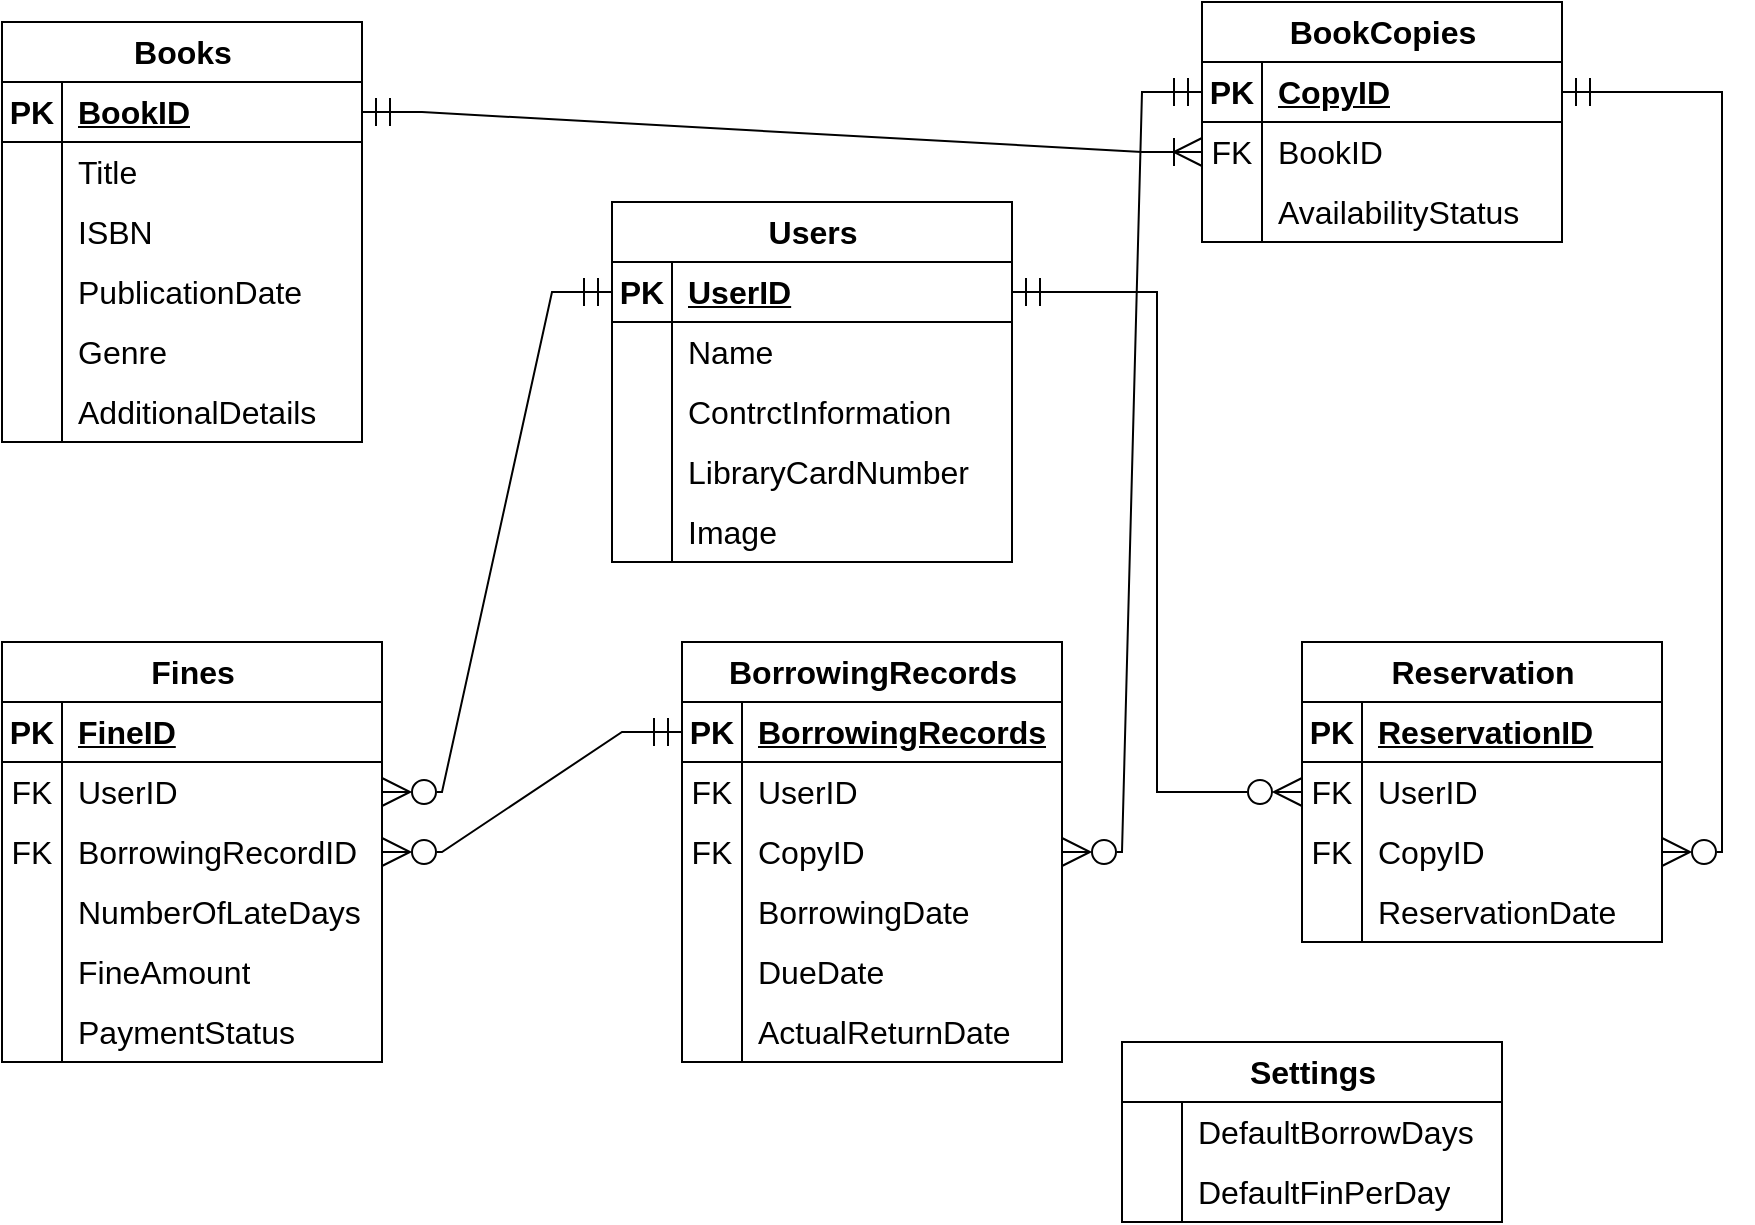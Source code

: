 <mxfile version="23.1.2" type="github" pages="2">
  <diagram id="R2lEEEUBdFMjLlhIrx00" name="Page-1">
    <mxGraphModel dx="736" dy="797" grid="1" gridSize="10" guides="1" tooltips="1" connect="1" arrows="1" fold="1" page="1" pageScale="1" pageWidth="1100" pageHeight="850" math="0" shadow="0" extFonts="Permanent Marker^https://fonts.googleapis.com/css?family=Permanent+Marker">
      <root>
        <mxCell id="0" />
        <mxCell id="1" parent="0" />
        <mxCell id="fPtADM1JPEafNP6GUWiq-1" value="Books" style="shape=table;startSize=30;container=1;collapsible=1;childLayout=tableLayout;fixedRows=1;rowLines=0;fontStyle=1;align=center;resizeLast=1;html=1;fontSize=16;swimlaneLine=1;rounded=0;shadow=0;" parent="1" vertex="1">
          <mxGeometry x="160" y="130" width="180" height="210" as="geometry" />
        </mxCell>
        <mxCell id="fPtADM1JPEafNP6GUWiq-2" value="" style="shape=tableRow;horizontal=0;startSize=0;swimlaneHead=0;swimlaneBody=0;fillColor=none;collapsible=0;dropTarget=0;points=[[0,0.5],[1,0.5]];portConstraint=eastwest;top=0;left=0;right=0;bottom=1;fontSize=16;" parent="fPtADM1JPEafNP6GUWiq-1" vertex="1">
          <mxGeometry y="30" width="180" height="30" as="geometry" />
        </mxCell>
        <mxCell id="fPtADM1JPEafNP6GUWiq-3" value="PK" style="shape=partialRectangle;connectable=0;fillColor=none;top=0;left=0;bottom=0;right=0;fontStyle=1;overflow=hidden;whiteSpace=wrap;html=1;fontSize=16;" parent="fPtADM1JPEafNP6GUWiq-2" vertex="1">
          <mxGeometry width="30" height="30" as="geometry">
            <mxRectangle width="30" height="30" as="alternateBounds" />
          </mxGeometry>
        </mxCell>
        <mxCell id="fPtADM1JPEafNP6GUWiq-4" value="BookID" style="shape=partialRectangle;connectable=0;fillColor=none;top=0;left=0;bottom=0;right=0;align=left;spacingLeft=6;fontStyle=5;overflow=hidden;whiteSpace=wrap;html=1;fontSize=16;" parent="fPtADM1JPEafNP6GUWiq-2" vertex="1">
          <mxGeometry x="30" width="150" height="30" as="geometry">
            <mxRectangle width="150" height="30" as="alternateBounds" />
          </mxGeometry>
        </mxCell>
        <mxCell id="fPtADM1JPEafNP6GUWiq-5" value="" style="shape=tableRow;horizontal=0;startSize=0;swimlaneHead=0;swimlaneBody=0;fillColor=none;collapsible=0;dropTarget=0;points=[[0,0.5],[1,0.5]];portConstraint=eastwest;top=0;left=0;right=0;bottom=0;fontSize=16;" parent="fPtADM1JPEafNP6GUWiq-1" vertex="1">
          <mxGeometry y="60" width="180" height="30" as="geometry" />
        </mxCell>
        <mxCell id="fPtADM1JPEafNP6GUWiq-6" value="" style="shape=partialRectangle;connectable=0;fillColor=none;top=0;left=0;bottom=0;right=0;editable=1;overflow=hidden;whiteSpace=wrap;html=1;fontSize=16;" parent="fPtADM1JPEafNP6GUWiq-5" vertex="1">
          <mxGeometry width="30" height="30" as="geometry">
            <mxRectangle width="30" height="30" as="alternateBounds" />
          </mxGeometry>
        </mxCell>
        <mxCell id="fPtADM1JPEafNP6GUWiq-7" value="Title&lt;br&gt;" style="shape=partialRectangle;connectable=0;fillColor=none;top=0;left=0;bottom=0;right=0;align=left;spacingLeft=6;overflow=hidden;whiteSpace=wrap;html=1;fontSize=16;" parent="fPtADM1JPEafNP6GUWiq-5" vertex="1">
          <mxGeometry x="30" width="150" height="30" as="geometry">
            <mxRectangle width="150" height="30" as="alternateBounds" />
          </mxGeometry>
        </mxCell>
        <mxCell id="fPtADM1JPEafNP6GUWiq-8" value="" style="shape=tableRow;horizontal=0;startSize=0;swimlaneHead=0;swimlaneBody=0;fillColor=none;collapsible=0;dropTarget=0;points=[[0,0.5],[1,0.5]];portConstraint=eastwest;top=0;left=0;right=0;bottom=0;fontSize=16;" parent="fPtADM1JPEafNP6GUWiq-1" vertex="1">
          <mxGeometry y="90" width="180" height="30" as="geometry" />
        </mxCell>
        <mxCell id="fPtADM1JPEafNP6GUWiq-9" value="" style="shape=partialRectangle;connectable=0;fillColor=none;top=0;left=0;bottom=0;right=0;editable=1;overflow=hidden;whiteSpace=wrap;html=1;fontSize=16;" parent="fPtADM1JPEafNP6GUWiq-8" vertex="1">
          <mxGeometry width="30" height="30" as="geometry">
            <mxRectangle width="30" height="30" as="alternateBounds" />
          </mxGeometry>
        </mxCell>
        <mxCell id="fPtADM1JPEafNP6GUWiq-10" value="ISBN" style="shape=partialRectangle;connectable=0;fillColor=none;top=0;left=0;bottom=0;right=0;align=left;spacingLeft=6;overflow=hidden;whiteSpace=wrap;html=1;fontSize=16;" parent="fPtADM1JPEafNP6GUWiq-8" vertex="1">
          <mxGeometry x="30" width="150" height="30" as="geometry">
            <mxRectangle width="150" height="30" as="alternateBounds" />
          </mxGeometry>
        </mxCell>
        <mxCell id="fPtADM1JPEafNP6GUWiq-11" value="" style="shape=tableRow;horizontal=0;startSize=0;swimlaneHead=0;swimlaneBody=0;fillColor=none;collapsible=0;dropTarget=0;points=[[0,0.5],[1,0.5]];portConstraint=eastwest;top=0;left=0;right=0;bottom=0;fontSize=16;" parent="fPtADM1JPEafNP6GUWiq-1" vertex="1">
          <mxGeometry y="120" width="180" height="30" as="geometry" />
        </mxCell>
        <mxCell id="fPtADM1JPEafNP6GUWiq-12" value="" style="shape=partialRectangle;connectable=0;fillColor=none;top=0;left=0;bottom=0;right=0;editable=1;overflow=hidden;whiteSpace=wrap;html=1;fontSize=16;" parent="fPtADM1JPEafNP6GUWiq-11" vertex="1">
          <mxGeometry width="30" height="30" as="geometry">
            <mxRectangle width="30" height="30" as="alternateBounds" />
          </mxGeometry>
        </mxCell>
        <mxCell id="fPtADM1JPEafNP6GUWiq-13" value="PublicationDate" style="shape=partialRectangle;connectable=0;fillColor=none;top=0;left=0;bottom=0;right=0;align=left;spacingLeft=6;overflow=hidden;whiteSpace=wrap;html=1;fontSize=16;" parent="fPtADM1JPEafNP6GUWiq-11" vertex="1">
          <mxGeometry x="30" width="150" height="30" as="geometry">
            <mxRectangle width="150" height="30" as="alternateBounds" />
          </mxGeometry>
        </mxCell>
        <mxCell id="QH29z9JHcLL4yERQnM18-1" value="" style="shape=tableRow;horizontal=0;startSize=0;swimlaneHead=0;swimlaneBody=0;fillColor=none;collapsible=0;dropTarget=0;points=[[0,0.5],[1,0.5]];portConstraint=eastwest;top=0;left=0;right=0;bottom=0;fontSize=16;" parent="fPtADM1JPEafNP6GUWiq-1" vertex="1">
          <mxGeometry y="150" width="180" height="30" as="geometry" />
        </mxCell>
        <mxCell id="QH29z9JHcLL4yERQnM18-2" value="" style="shape=partialRectangle;connectable=0;fillColor=none;top=0;left=0;bottom=0;right=0;editable=1;overflow=hidden;whiteSpace=wrap;html=1;fontSize=16;" parent="QH29z9JHcLL4yERQnM18-1" vertex="1">
          <mxGeometry width="30" height="30" as="geometry">
            <mxRectangle width="30" height="30" as="alternateBounds" />
          </mxGeometry>
        </mxCell>
        <mxCell id="QH29z9JHcLL4yERQnM18-3" value="Genre" style="shape=partialRectangle;connectable=0;fillColor=none;top=0;left=0;bottom=0;right=0;align=left;spacingLeft=6;overflow=hidden;whiteSpace=wrap;html=1;fontSize=16;" parent="QH29z9JHcLL4yERQnM18-1" vertex="1">
          <mxGeometry x="30" width="150" height="30" as="geometry">
            <mxRectangle width="150" height="30" as="alternateBounds" />
          </mxGeometry>
        </mxCell>
        <mxCell id="QH29z9JHcLL4yERQnM18-4" value="" style="shape=tableRow;horizontal=0;startSize=0;swimlaneHead=0;swimlaneBody=0;fillColor=none;collapsible=0;dropTarget=0;points=[[0,0.5],[1,0.5]];portConstraint=eastwest;top=0;left=0;right=0;bottom=0;fontSize=16;" parent="fPtADM1JPEafNP6GUWiq-1" vertex="1">
          <mxGeometry y="180" width="180" height="30" as="geometry" />
        </mxCell>
        <mxCell id="QH29z9JHcLL4yERQnM18-5" value="" style="shape=partialRectangle;connectable=0;fillColor=none;top=0;left=0;bottom=0;right=0;editable=1;overflow=hidden;whiteSpace=wrap;html=1;fontSize=16;" parent="QH29z9JHcLL4yERQnM18-4" vertex="1">
          <mxGeometry width="30" height="30" as="geometry">
            <mxRectangle width="30" height="30" as="alternateBounds" />
          </mxGeometry>
        </mxCell>
        <mxCell id="QH29z9JHcLL4yERQnM18-6" value="AdditionalDetails" style="shape=partialRectangle;connectable=0;fillColor=none;top=0;left=0;bottom=0;right=0;align=left;spacingLeft=6;overflow=hidden;whiteSpace=wrap;html=1;fontSize=16;" parent="QH29z9JHcLL4yERQnM18-4" vertex="1">
          <mxGeometry x="30" width="150" height="30" as="geometry">
            <mxRectangle width="150" height="30" as="alternateBounds" />
          </mxGeometry>
        </mxCell>
        <mxCell id="fPtADM1JPEafNP6GUWiq-14" value="BookCopies" style="shape=table;startSize=30;container=1;collapsible=1;childLayout=tableLayout;fixedRows=1;rowLines=0;fontStyle=1;align=center;resizeLast=1;html=1;fontSize=16;" parent="1" vertex="1">
          <mxGeometry x="760" y="120" width="180" height="120" as="geometry" />
        </mxCell>
        <mxCell id="fPtADM1JPEafNP6GUWiq-15" value="" style="shape=tableRow;horizontal=0;startSize=0;swimlaneHead=0;swimlaneBody=0;fillColor=none;collapsible=0;dropTarget=0;points=[[0,0.5],[1,0.5]];portConstraint=eastwest;top=0;left=0;right=0;bottom=1;fontSize=16;" parent="fPtADM1JPEafNP6GUWiq-14" vertex="1">
          <mxGeometry y="30" width="180" height="30" as="geometry" />
        </mxCell>
        <mxCell id="fPtADM1JPEafNP6GUWiq-16" value="PK" style="shape=partialRectangle;connectable=0;fillColor=none;top=0;left=0;bottom=0;right=0;fontStyle=1;overflow=hidden;whiteSpace=wrap;html=1;fontSize=16;" parent="fPtADM1JPEafNP6GUWiq-15" vertex="1">
          <mxGeometry width="30" height="30" as="geometry">
            <mxRectangle width="30" height="30" as="alternateBounds" />
          </mxGeometry>
        </mxCell>
        <mxCell id="fPtADM1JPEafNP6GUWiq-17" value="CopyID" style="shape=partialRectangle;connectable=0;fillColor=none;top=0;left=0;bottom=0;right=0;align=left;spacingLeft=6;fontStyle=5;overflow=hidden;whiteSpace=wrap;html=1;fontSize=16;" parent="fPtADM1JPEafNP6GUWiq-15" vertex="1">
          <mxGeometry x="30" width="150" height="30" as="geometry">
            <mxRectangle width="150" height="30" as="alternateBounds" />
          </mxGeometry>
        </mxCell>
        <mxCell id="fPtADM1JPEafNP6GUWiq-18" value="" style="shape=tableRow;horizontal=0;startSize=0;swimlaneHead=0;swimlaneBody=0;fillColor=none;collapsible=0;dropTarget=0;points=[[0,0.5],[1,0.5]];portConstraint=eastwest;top=0;left=0;right=0;bottom=0;fontSize=16;" parent="fPtADM1JPEafNP6GUWiq-14" vertex="1">
          <mxGeometry y="60" width="180" height="30" as="geometry" />
        </mxCell>
        <mxCell id="fPtADM1JPEafNP6GUWiq-19" value="FK" style="shape=partialRectangle;connectable=0;fillColor=none;top=0;left=0;bottom=0;right=0;editable=1;overflow=hidden;whiteSpace=wrap;html=1;fontSize=16;" parent="fPtADM1JPEafNP6GUWiq-18" vertex="1">
          <mxGeometry width="30" height="30" as="geometry">
            <mxRectangle width="30" height="30" as="alternateBounds" />
          </mxGeometry>
        </mxCell>
        <mxCell id="fPtADM1JPEafNP6GUWiq-20" value="BookID" style="shape=partialRectangle;connectable=0;fillColor=none;top=0;left=0;bottom=0;right=0;align=left;spacingLeft=6;overflow=hidden;whiteSpace=wrap;html=1;fontSize=16;" parent="fPtADM1JPEafNP6GUWiq-18" vertex="1">
          <mxGeometry x="30" width="150" height="30" as="geometry">
            <mxRectangle width="150" height="30" as="alternateBounds" />
          </mxGeometry>
        </mxCell>
        <mxCell id="fPtADM1JPEafNP6GUWiq-21" value="" style="shape=tableRow;horizontal=0;startSize=0;swimlaneHead=0;swimlaneBody=0;fillColor=none;collapsible=0;dropTarget=0;points=[[0,0.5],[1,0.5]];portConstraint=eastwest;top=0;left=0;right=0;bottom=0;fontSize=16;" parent="fPtADM1JPEafNP6GUWiq-14" vertex="1">
          <mxGeometry y="90" width="180" height="30" as="geometry" />
        </mxCell>
        <mxCell id="fPtADM1JPEafNP6GUWiq-22" value="" style="shape=partialRectangle;connectable=0;fillColor=none;top=0;left=0;bottom=0;right=0;editable=1;overflow=hidden;whiteSpace=wrap;html=1;fontSize=16;" parent="fPtADM1JPEafNP6GUWiq-21" vertex="1">
          <mxGeometry width="30" height="30" as="geometry">
            <mxRectangle width="30" height="30" as="alternateBounds" />
          </mxGeometry>
        </mxCell>
        <mxCell id="fPtADM1JPEafNP6GUWiq-23" value="AvailabilityStatus" style="shape=partialRectangle;connectable=0;fillColor=none;top=0;left=0;bottom=0;right=0;align=left;spacingLeft=6;overflow=hidden;whiteSpace=wrap;html=1;fontSize=16;" parent="fPtADM1JPEafNP6GUWiq-21" vertex="1">
          <mxGeometry x="30" width="150" height="30" as="geometry">
            <mxRectangle width="150" height="30" as="alternateBounds" />
          </mxGeometry>
        </mxCell>
        <mxCell id="QH29z9JHcLL4yERQnM18-7" value="Users" style="shape=table;startSize=30;container=1;collapsible=1;childLayout=tableLayout;fixedRows=1;rowLines=0;fontStyle=1;align=center;resizeLast=1;html=1;fontSize=16;swimlaneLine=1;rounded=0;shadow=0;" parent="1" vertex="1">
          <mxGeometry x="465" y="220" width="200" height="180" as="geometry" />
        </mxCell>
        <mxCell id="QH29z9JHcLL4yERQnM18-8" value="" style="shape=tableRow;horizontal=0;startSize=0;swimlaneHead=0;swimlaneBody=0;fillColor=none;collapsible=0;dropTarget=0;points=[[0,0.5],[1,0.5]];portConstraint=eastwest;top=0;left=0;right=0;bottom=1;fontSize=16;" parent="QH29z9JHcLL4yERQnM18-7" vertex="1">
          <mxGeometry y="30" width="200" height="30" as="geometry" />
        </mxCell>
        <mxCell id="QH29z9JHcLL4yERQnM18-9" value="PK" style="shape=partialRectangle;connectable=0;fillColor=none;top=0;left=0;bottom=0;right=0;fontStyle=1;overflow=hidden;whiteSpace=wrap;html=1;fontSize=16;" parent="QH29z9JHcLL4yERQnM18-8" vertex="1">
          <mxGeometry width="30" height="30" as="geometry">
            <mxRectangle width="30" height="30" as="alternateBounds" />
          </mxGeometry>
        </mxCell>
        <mxCell id="QH29z9JHcLL4yERQnM18-10" value="UserID" style="shape=partialRectangle;connectable=0;fillColor=none;top=0;left=0;bottom=0;right=0;align=left;spacingLeft=6;fontStyle=5;overflow=hidden;whiteSpace=wrap;html=1;fontSize=16;" parent="QH29z9JHcLL4yERQnM18-8" vertex="1">
          <mxGeometry x="30" width="170" height="30" as="geometry">
            <mxRectangle width="170" height="30" as="alternateBounds" />
          </mxGeometry>
        </mxCell>
        <mxCell id="QH29z9JHcLL4yERQnM18-17" value="" style="shape=tableRow;horizontal=0;startSize=0;swimlaneHead=0;swimlaneBody=0;fillColor=none;collapsible=0;dropTarget=0;points=[[0,0.5],[1,0.5]];portConstraint=eastwest;top=0;left=0;right=0;bottom=0;fontSize=16;" parent="QH29z9JHcLL4yERQnM18-7" vertex="1">
          <mxGeometry y="60" width="200" height="30" as="geometry" />
        </mxCell>
        <mxCell id="QH29z9JHcLL4yERQnM18-18" value="" style="shape=partialRectangle;connectable=0;fillColor=none;top=0;left=0;bottom=0;right=0;editable=1;overflow=hidden;whiteSpace=wrap;html=1;fontSize=16;" parent="QH29z9JHcLL4yERQnM18-17" vertex="1">
          <mxGeometry width="30" height="30" as="geometry">
            <mxRectangle width="30" height="30" as="alternateBounds" />
          </mxGeometry>
        </mxCell>
        <mxCell id="QH29z9JHcLL4yERQnM18-19" value="Name" style="shape=partialRectangle;connectable=0;fillColor=none;top=0;left=0;bottom=0;right=0;align=left;spacingLeft=6;overflow=hidden;whiteSpace=wrap;html=1;fontSize=16;" parent="QH29z9JHcLL4yERQnM18-17" vertex="1">
          <mxGeometry x="30" width="170" height="30" as="geometry">
            <mxRectangle width="170" height="30" as="alternateBounds" />
          </mxGeometry>
        </mxCell>
        <mxCell id="QH29z9JHcLL4yERQnM18-20" value="" style="shape=tableRow;horizontal=0;startSize=0;swimlaneHead=0;swimlaneBody=0;fillColor=none;collapsible=0;dropTarget=0;points=[[0,0.5],[1,0.5]];portConstraint=eastwest;top=0;left=0;right=0;bottom=0;fontSize=16;" parent="QH29z9JHcLL4yERQnM18-7" vertex="1">
          <mxGeometry y="90" width="200" height="30" as="geometry" />
        </mxCell>
        <mxCell id="QH29z9JHcLL4yERQnM18-21" value="" style="shape=partialRectangle;connectable=0;fillColor=none;top=0;left=0;bottom=0;right=0;editable=1;overflow=hidden;whiteSpace=wrap;html=1;fontSize=16;" parent="QH29z9JHcLL4yERQnM18-20" vertex="1">
          <mxGeometry width="30" height="30" as="geometry">
            <mxRectangle width="30" height="30" as="alternateBounds" />
          </mxGeometry>
        </mxCell>
        <mxCell id="QH29z9JHcLL4yERQnM18-22" value="ContrctInformation" style="shape=partialRectangle;connectable=0;fillColor=none;top=0;left=0;bottom=0;right=0;align=left;spacingLeft=6;overflow=hidden;whiteSpace=wrap;html=1;fontSize=16;" parent="QH29z9JHcLL4yERQnM18-20" vertex="1">
          <mxGeometry x="30" width="170" height="30" as="geometry">
            <mxRectangle width="170" height="30" as="alternateBounds" />
          </mxGeometry>
        </mxCell>
        <mxCell id="FwitWnyqSns_JAd8MTmu-1" value="" style="shape=tableRow;horizontal=0;startSize=0;swimlaneHead=0;swimlaneBody=0;fillColor=none;collapsible=0;dropTarget=0;points=[[0,0.5],[1,0.5]];portConstraint=eastwest;top=0;left=0;right=0;bottom=0;fontSize=16;" parent="QH29z9JHcLL4yERQnM18-7" vertex="1">
          <mxGeometry y="120" width="200" height="30" as="geometry" />
        </mxCell>
        <mxCell id="FwitWnyqSns_JAd8MTmu-2" value="" style="shape=partialRectangle;connectable=0;fillColor=none;top=0;left=0;bottom=0;right=0;editable=1;overflow=hidden;whiteSpace=wrap;html=1;fontSize=16;" parent="FwitWnyqSns_JAd8MTmu-1" vertex="1">
          <mxGeometry width="30" height="30" as="geometry">
            <mxRectangle width="30" height="30" as="alternateBounds" />
          </mxGeometry>
        </mxCell>
        <mxCell id="FwitWnyqSns_JAd8MTmu-3" value="LibraryCardNumber" style="shape=partialRectangle;connectable=0;fillColor=none;top=0;left=0;bottom=0;right=0;align=left;spacingLeft=6;overflow=hidden;whiteSpace=wrap;html=1;fontSize=16;" parent="FwitWnyqSns_JAd8MTmu-1" vertex="1">
          <mxGeometry x="30" width="170" height="30" as="geometry">
            <mxRectangle width="170" height="30" as="alternateBounds" />
          </mxGeometry>
        </mxCell>
        <mxCell id="QH29z9JHcLL4yERQnM18-23" value="" style="shape=tableRow;horizontal=0;startSize=0;swimlaneHead=0;swimlaneBody=0;fillColor=none;collapsible=0;dropTarget=0;points=[[0,0.5],[1,0.5]];portConstraint=eastwest;top=0;left=0;right=0;bottom=0;fontSize=16;" parent="QH29z9JHcLL4yERQnM18-7" vertex="1">
          <mxGeometry y="150" width="200" height="30" as="geometry" />
        </mxCell>
        <mxCell id="QH29z9JHcLL4yERQnM18-24" value="" style="shape=partialRectangle;connectable=0;fillColor=none;top=0;left=0;bottom=0;right=0;editable=1;overflow=hidden;whiteSpace=wrap;html=1;fontSize=16;" parent="QH29z9JHcLL4yERQnM18-23" vertex="1">
          <mxGeometry width="30" height="30" as="geometry">
            <mxRectangle width="30" height="30" as="alternateBounds" />
          </mxGeometry>
        </mxCell>
        <mxCell id="QH29z9JHcLL4yERQnM18-25" value="Image" style="shape=partialRectangle;connectable=0;fillColor=none;top=0;left=0;bottom=0;right=0;align=left;spacingLeft=6;overflow=hidden;whiteSpace=wrap;html=1;fontSize=16;" parent="QH29z9JHcLL4yERQnM18-23" vertex="1">
          <mxGeometry x="30" width="170" height="30" as="geometry">
            <mxRectangle width="170" height="30" as="alternateBounds" />
          </mxGeometry>
        </mxCell>
        <mxCell id="QH29z9JHcLL4yERQnM18-29" value="BorrowingRecords" style="shape=table;startSize=30;container=1;collapsible=1;childLayout=tableLayout;fixedRows=1;rowLines=0;fontStyle=1;align=center;resizeLast=1;html=1;fontSize=16;swimlaneLine=1;rounded=0;shadow=0;" parent="1" vertex="1">
          <mxGeometry x="500" y="440" width="190" height="210" as="geometry" />
        </mxCell>
        <mxCell id="QH29z9JHcLL4yERQnM18-30" value="" style="shape=tableRow;horizontal=0;startSize=0;swimlaneHead=0;swimlaneBody=0;fillColor=none;collapsible=0;dropTarget=0;points=[[0,0.5],[1,0.5]];portConstraint=eastwest;top=0;left=0;right=0;bottom=1;fontSize=16;" parent="QH29z9JHcLL4yERQnM18-29" vertex="1">
          <mxGeometry y="30" width="190" height="30" as="geometry" />
        </mxCell>
        <mxCell id="QH29z9JHcLL4yERQnM18-31" value="PK" style="shape=partialRectangle;connectable=0;fillColor=none;top=0;left=0;bottom=0;right=0;fontStyle=1;overflow=hidden;whiteSpace=wrap;html=1;fontSize=16;" parent="QH29z9JHcLL4yERQnM18-30" vertex="1">
          <mxGeometry width="30" height="30" as="geometry">
            <mxRectangle width="30" height="30" as="alternateBounds" />
          </mxGeometry>
        </mxCell>
        <mxCell id="QH29z9JHcLL4yERQnM18-32" value="BorrowingRecords" style="shape=partialRectangle;connectable=0;fillColor=none;top=0;left=0;bottom=0;right=0;align=left;spacingLeft=6;fontStyle=5;overflow=hidden;whiteSpace=wrap;html=1;fontSize=16;" parent="QH29z9JHcLL4yERQnM18-30" vertex="1">
          <mxGeometry x="30" width="160" height="30" as="geometry">
            <mxRectangle width="160" height="30" as="alternateBounds" />
          </mxGeometry>
        </mxCell>
        <mxCell id="QH29z9JHcLL4yERQnM18-33" value="" style="shape=tableRow;horizontal=0;startSize=0;swimlaneHead=0;swimlaneBody=0;fillColor=none;collapsible=0;dropTarget=0;points=[[0,0.5],[1,0.5]];portConstraint=eastwest;top=0;left=0;right=0;bottom=0;fontSize=16;" parent="QH29z9JHcLL4yERQnM18-29" vertex="1">
          <mxGeometry y="60" width="190" height="30" as="geometry" />
        </mxCell>
        <mxCell id="QH29z9JHcLL4yERQnM18-34" value="FK" style="shape=partialRectangle;connectable=0;fillColor=none;top=0;left=0;bottom=0;right=0;editable=1;overflow=hidden;whiteSpace=wrap;html=1;fontSize=16;" parent="QH29z9JHcLL4yERQnM18-33" vertex="1">
          <mxGeometry width="30" height="30" as="geometry">
            <mxRectangle width="30" height="30" as="alternateBounds" />
          </mxGeometry>
        </mxCell>
        <mxCell id="QH29z9JHcLL4yERQnM18-35" value="UserID" style="shape=partialRectangle;connectable=0;fillColor=none;top=0;left=0;bottom=0;right=0;align=left;spacingLeft=6;overflow=hidden;whiteSpace=wrap;html=1;fontSize=16;" parent="QH29z9JHcLL4yERQnM18-33" vertex="1">
          <mxGeometry x="30" width="160" height="30" as="geometry">
            <mxRectangle width="160" height="30" as="alternateBounds" />
          </mxGeometry>
        </mxCell>
        <mxCell id="QH29z9JHcLL4yERQnM18-36" value="" style="shape=tableRow;horizontal=0;startSize=0;swimlaneHead=0;swimlaneBody=0;fillColor=none;collapsible=0;dropTarget=0;points=[[0,0.5],[1,0.5]];portConstraint=eastwest;top=0;left=0;right=0;bottom=0;fontSize=16;" parent="QH29z9JHcLL4yERQnM18-29" vertex="1">
          <mxGeometry y="90" width="190" height="30" as="geometry" />
        </mxCell>
        <mxCell id="QH29z9JHcLL4yERQnM18-37" value="FK" style="shape=partialRectangle;connectable=0;fillColor=none;top=0;left=0;bottom=0;right=0;editable=1;overflow=hidden;whiteSpace=wrap;html=1;fontSize=16;" parent="QH29z9JHcLL4yERQnM18-36" vertex="1">
          <mxGeometry width="30" height="30" as="geometry">
            <mxRectangle width="30" height="30" as="alternateBounds" />
          </mxGeometry>
        </mxCell>
        <mxCell id="QH29z9JHcLL4yERQnM18-38" value="CopyID" style="shape=partialRectangle;connectable=0;fillColor=none;top=0;left=0;bottom=0;right=0;align=left;spacingLeft=6;overflow=hidden;whiteSpace=wrap;html=1;fontSize=16;" parent="QH29z9JHcLL4yERQnM18-36" vertex="1">
          <mxGeometry x="30" width="160" height="30" as="geometry">
            <mxRectangle width="160" height="30" as="alternateBounds" />
          </mxGeometry>
        </mxCell>
        <mxCell id="QH29z9JHcLL4yERQnM18-39" value="" style="shape=tableRow;horizontal=0;startSize=0;swimlaneHead=0;swimlaneBody=0;fillColor=none;collapsible=0;dropTarget=0;points=[[0,0.5],[1,0.5]];portConstraint=eastwest;top=0;left=0;right=0;bottom=0;fontSize=16;" parent="QH29z9JHcLL4yERQnM18-29" vertex="1">
          <mxGeometry y="120" width="190" height="30" as="geometry" />
        </mxCell>
        <mxCell id="QH29z9JHcLL4yERQnM18-40" value="" style="shape=partialRectangle;connectable=0;fillColor=none;top=0;left=0;bottom=0;right=0;editable=1;overflow=hidden;whiteSpace=wrap;html=1;fontSize=16;" parent="QH29z9JHcLL4yERQnM18-39" vertex="1">
          <mxGeometry width="30" height="30" as="geometry">
            <mxRectangle width="30" height="30" as="alternateBounds" />
          </mxGeometry>
        </mxCell>
        <mxCell id="QH29z9JHcLL4yERQnM18-41" value="BorrowingDate" style="shape=partialRectangle;connectable=0;fillColor=none;top=0;left=0;bottom=0;right=0;align=left;spacingLeft=6;overflow=hidden;whiteSpace=wrap;html=1;fontSize=16;" parent="QH29z9JHcLL4yERQnM18-39" vertex="1">
          <mxGeometry x="30" width="160" height="30" as="geometry">
            <mxRectangle width="160" height="30" as="alternateBounds" />
          </mxGeometry>
        </mxCell>
        <mxCell id="QH29z9JHcLL4yERQnM18-42" value="" style="shape=tableRow;horizontal=0;startSize=0;swimlaneHead=0;swimlaneBody=0;fillColor=none;collapsible=0;dropTarget=0;points=[[0,0.5],[1,0.5]];portConstraint=eastwest;top=0;left=0;right=0;bottom=0;fontSize=16;" parent="QH29z9JHcLL4yERQnM18-29" vertex="1">
          <mxGeometry y="150" width="190" height="30" as="geometry" />
        </mxCell>
        <mxCell id="QH29z9JHcLL4yERQnM18-43" value="" style="shape=partialRectangle;connectable=0;fillColor=none;top=0;left=0;bottom=0;right=0;editable=1;overflow=hidden;whiteSpace=wrap;html=1;fontSize=16;" parent="QH29z9JHcLL4yERQnM18-42" vertex="1">
          <mxGeometry width="30" height="30" as="geometry">
            <mxRectangle width="30" height="30" as="alternateBounds" />
          </mxGeometry>
        </mxCell>
        <mxCell id="QH29z9JHcLL4yERQnM18-44" value="DueDate" style="shape=partialRectangle;connectable=0;fillColor=none;top=0;left=0;bottom=0;right=0;align=left;spacingLeft=6;overflow=hidden;whiteSpace=wrap;html=1;fontSize=16;" parent="QH29z9JHcLL4yERQnM18-42" vertex="1">
          <mxGeometry x="30" width="160" height="30" as="geometry">
            <mxRectangle width="160" height="30" as="alternateBounds" />
          </mxGeometry>
        </mxCell>
        <mxCell id="QH29z9JHcLL4yERQnM18-45" value="" style="shape=tableRow;horizontal=0;startSize=0;swimlaneHead=0;swimlaneBody=0;fillColor=none;collapsible=0;dropTarget=0;points=[[0,0.5],[1,0.5]];portConstraint=eastwest;top=0;left=0;right=0;bottom=0;fontSize=16;" parent="QH29z9JHcLL4yERQnM18-29" vertex="1">
          <mxGeometry y="180" width="190" height="30" as="geometry" />
        </mxCell>
        <mxCell id="QH29z9JHcLL4yERQnM18-46" value="" style="shape=partialRectangle;connectable=0;fillColor=none;top=0;left=0;bottom=0;right=0;editable=1;overflow=hidden;whiteSpace=wrap;html=1;fontSize=16;" parent="QH29z9JHcLL4yERQnM18-45" vertex="1">
          <mxGeometry width="30" height="30" as="geometry">
            <mxRectangle width="30" height="30" as="alternateBounds" />
          </mxGeometry>
        </mxCell>
        <mxCell id="QH29z9JHcLL4yERQnM18-47" value="ActualReturnDate" style="shape=partialRectangle;connectable=0;fillColor=none;top=0;left=0;bottom=0;right=0;align=left;spacingLeft=6;overflow=hidden;whiteSpace=wrap;html=1;fontSize=16;" parent="QH29z9JHcLL4yERQnM18-45" vertex="1">
          <mxGeometry x="30" width="160" height="30" as="geometry">
            <mxRectangle width="160" height="30" as="alternateBounds" />
          </mxGeometry>
        </mxCell>
        <mxCell id="QH29z9JHcLL4yERQnM18-48" value="Fines" style="shape=table;startSize=30;container=1;collapsible=1;childLayout=tableLayout;fixedRows=1;rowLines=0;fontStyle=1;align=center;resizeLast=1;html=1;fontSize=16;swimlaneLine=1;rounded=0;shadow=0;" parent="1" vertex="1">
          <mxGeometry x="160" y="440" width="190" height="210" as="geometry" />
        </mxCell>
        <mxCell id="QH29z9JHcLL4yERQnM18-49" value="" style="shape=tableRow;horizontal=0;startSize=0;swimlaneHead=0;swimlaneBody=0;fillColor=none;collapsible=0;dropTarget=0;points=[[0,0.5],[1,0.5]];portConstraint=eastwest;top=0;left=0;right=0;bottom=1;fontSize=16;" parent="QH29z9JHcLL4yERQnM18-48" vertex="1">
          <mxGeometry y="30" width="190" height="30" as="geometry" />
        </mxCell>
        <mxCell id="QH29z9JHcLL4yERQnM18-50" value="PK" style="shape=partialRectangle;connectable=0;fillColor=none;top=0;left=0;bottom=0;right=0;fontStyle=1;overflow=hidden;whiteSpace=wrap;html=1;fontSize=16;" parent="QH29z9JHcLL4yERQnM18-49" vertex="1">
          <mxGeometry width="30" height="30" as="geometry">
            <mxRectangle width="30" height="30" as="alternateBounds" />
          </mxGeometry>
        </mxCell>
        <mxCell id="QH29z9JHcLL4yERQnM18-51" value="FineID" style="shape=partialRectangle;connectable=0;fillColor=none;top=0;left=0;bottom=0;right=0;align=left;spacingLeft=6;fontStyle=5;overflow=hidden;whiteSpace=wrap;html=1;fontSize=16;" parent="QH29z9JHcLL4yERQnM18-49" vertex="1">
          <mxGeometry x="30" width="160" height="30" as="geometry">
            <mxRectangle width="160" height="30" as="alternateBounds" />
          </mxGeometry>
        </mxCell>
        <mxCell id="QH29z9JHcLL4yERQnM18-52" value="" style="shape=tableRow;horizontal=0;startSize=0;swimlaneHead=0;swimlaneBody=0;fillColor=none;collapsible=0;dropTarget=0;points=[[0,0.5],[1,0.5]];portConstraint=eastwest;top=0;left=0;right=0;bottom=0;fontSize=16;" parent="QH29z9JHcLL4yERQnM18-48" vertex="1">
          <mxGeometry y="60" width="190" height="30" as="geometry" />
        </mxCell>
        <mxCell id="QH29z9JHcLL4yERQnM18-53" value="FK" style="shape=partialRectangle;connectable=0;fillColor=none;top=0;left=0;bottom=0;right=0;editable=1;overflow=hidden;whiteSpace=wrap;html=1;fontSize=16;" parent="QH29z9JHcLL4yERQnM18-52" vertex="1">
          <mxGeometry width="30" height="30" as="geometry">
            <mxRectangle width="30" height="30" as="alternateBounds" />
          </mxGeometry>
        </mxCell>
        <mxCell id="QH29z9JHcLL4yERQnM18-54" value="UserID" style="shape=partialRectangle;connectable=0;fillColor=none;top=0;left=0;bottom=0;right=0;align=left;spacingLeft=6;overflow=hidden;whiteSpace=wrap;html=1;fontSize=16;" parent="QH29z9JHcLL4yERQnM18-52" vertex="1">
          <mxGeometry x="30" width="160" height="30" as="geometry">
            <mxRectangle width="160" height="30" as="alternateBounds" />
          </mxGeometry>
        </mxCell>
        <mxCell id="QH29z9JHcLL4yERQnM18-55" value="" style="shape=tableRow;horizontal=0;startSize=0;swimlaneHead=0;swimlaneBody=0;fillColor=none;collapsible=0;dropTarget=0;points=[[0,0.5],[1,0.5]];portConstraint=eastwest;top=0;left=0;right=0;bottom=0;fontSize=16;" parent="QH29z9JHcLL4yERQnM18-48" vertex="1">
          <mxGeometry y="90" width="190" height="30" as="geometry" />
        </mxCell>
        <mxCell id="QH29z9JHcLL4yERQnM18-56" value="FK" style="shape=partialRectangle;connectable=0;fillColor=none;top=0;left=0;bottom=0;right=0;editable=1;overflow=hidden;whiteSpace=wrap;html=1;fontSize=16;" parent="QH29z9JHcLL4yERQnM18-55" vertex="1">
          <mxGeometry width="30" height="30" as="geometry">
            <mxRectangle width="30" height="30" as="alternateBounds" />
          </mxGeometry>
        </mxCell>
        <mxCell id="QH29z9JHcLL4yERQnM18-57" value="BorrowingRecordID" style="shape=partialRectangle;connectable=0;fillColor=none;top=0;left=0;bottom=0;right=0;align=left;spacingLeft=6;overflow=hidden;whiteSpace=wrap;html=1;fontSize=16;" parent="QH29z9JHcLL4yERQnM18-55" vertex="1">
          <mxGeometry x="30" width="160" height="30" as="geometry">
            <mxRectangle width="160" height="30" as="alternateBounds" />
          </mxGeometry>
        </mxCell>
        <mxCell id="QH29z9JHcLL4yERQnM18-58" value="" style="shape=tableRow;horizontal=0;startSize=0;swimlaneHead=0;swimlaneBody=0;fillColor=none;collapsible=0;dropTarget=0;points=[[0,0.5],[1,0.5]];portConstraint=eastwest;top=0;left=0;right=0;bottom=0;fontSize=16;" parent="QH29z9JHcLL4yERQnM18-48" vertex="1">
          <mxGeometry y="120" width="190" height="30" as="geometry" />
        </mxCell>
        <mxCell id="QH29z9JHcLL4yERQnM18-59" value="" style="shape=partialRectangle;connectable=0;fillColor=none;top=0;left=0;bottom=0;right=0;editable=1;overflow=hidden;whiteSpace=wrap;html=1;fontSize=16;" parent="QH29z9JHcLL4yERQnM18-58" vertex="1">
          <mxGeometry width="30" height="30" as="geometry">
            <mxRectangle width="30" height="30" as="alternateBounds" />
          </mxGeometry>
        </mxCell>
        <mxCell id="QH29z9JHcLL4yERQnM18-60" value="NumberOfLateDays" style="shape=partialRectangle;connectable=0;fillColor=none;top=0;left=0;bottom=0;right=0;align=left;spacingLeft=6;overflow=hidden;whiteSpace=wrap;html=1;fontSize=16;" parent="QH29z9JHcLL4yERQnM18-58" vertex="1">
          <mxGeometry x="30" width="160" height="30" as="geometry">
            <mxRectangle width="160" height="30" as="alternateBounds" />
          </mxGeometry>
        </mxCell>
        <mxCell id="QH29z9JHcLL4yERQnM18-61" value="" style="shape=tableRow;horizontal=0;startSize=0;swimlaneHead=0;swimlaneBody=0;fillColor=none;collapsible=0;dropTarget=0;points=[[0,0.5],[1,0.5]];portConstraint=eastwest;top=0;left=0;right=0;bottom=0;fontSize=16;" parent="QH29z9JHcLL4yERQnM18-48" vertex="1">
          <mxGeometry y="150" width="190" height="30" as="geometry" />
        </mxCell>
        <mxCell id="QH29z9JHcLL4yERQnM18-62" value="" style="shape=partialRectangle;connectable=0;fillColor=none;top=0;left=0;bottom=0;right=0;editable=1;overflow=hidden;whiteSpace=wrap;html=1;fontSize=16;" parent="QH29z9JHcLL4yERQnM18-61" vertex="1">
          <mxGeometry width="30" height="30" as="geometry">
            <mxRectangle width="30" height="30" as="alternateBounds" />
          </mxGeometry>
        </mxCell>
        <mxCell id="QH29z9JHcLL4yERQnM18-63" value="FineAmount" style="shape=partialRectangle;connectable=0;fillColor=none;top=0;left=0;bottom=0;right=0;align=left;spacingLeft=6;overflow=hidden;whiteSpace=wrap;html=1;fontSize=16;" parent="QH29z9JHcLL4yERQnM18-61" vertex="1">
          <mxGeometry x="30" width="160" height="30" as="geometry">
            <mxRectangle width="160" height="30" as="alternateBounds" />
          </mxGeometry>
        </mxCell>
        <mxCell id="QH29z9JHcLL4yERQnM18-64" value="" style="shape=tableRow;horizontal=0;startSize=0;swimlaneHead=0;swimlaneBody=0;fillColor=none;collapsible=0;dropTarget=0;points=[[0,0.5],[1,0.5]];portConstraint=eastwest;top=0;left=0;right=0;bottom=0;fontSize=16;" parent="QH29z9JHcLL4yERQnM18-48" vertex="1">
          <mxGeometry y="180" width="190" height="30" as="geometry" />
        </mxCell>
        <mxCell id="QH29z9JHcLL4yERQnM18-65" value="" style="shape=partialRectangle;connectable=0;fillColor=none;top=0;left=0;bottom=0;right=0;editable=1;overflow=hidden;whiteSpace=wrap;html=1;fontSize=16;" parent="QH29z9JHcLL4yERQnM18-64" vertex="1">
          <mxGeometry width="30" height="30" as="geometry">
            <mxRectangle width="30" height="30" as="alternateBounds" />
          </mxGeometry>
        </mxCell>
        <mxCell id="QH29z9JHcLL4yERQnM18-66" value="PaymentStatus" style="shape=partialRectangle;connectable=0;fillColor=none;top=0;left=0;bottom=0;right=0;align=left;spacingLeft=6;overflow=hidden;whiteSpace=wrap;html=1;fontSize=16;" parent="QH29z9JHcLL4yERQnM18-64" vertex="1">
          <mxGeometry x="30" width="160" height="30" as="geometry">
            <mxRectangle width="160" height="30" as="alternateBounds" />
          </mxGeometry>
        </mxCell>
        <mxCell id="QH29z9JHcLL4yERQnM18-67" value="Settings" style="shape=table;startSize=30;container=1;collapsible=1;childLayout=tableLayout;fixedRows=1;rowLines=0;fontStyle=1;align=center;resizeLast=1;html=1;fontSize=16;" parent="1" vertex="1">
          <mxGeometry x="720" y="640" width="190" height="90" as="geometry" />
        </mxCell>
        <mxCell id="QH29z9JHcLL4yERQnM18-71" value="" style="shape=tableRow;horizontal=0;startSize=0;swimlaneHead=0;swimlaneBody=0;fillColor=none;collapsible=0;dropTarget=0;points=[[0,0.5],[1,0.5]];portConstraint=eastwest;top=0;left=0;right=0;bottom=0;fontSize=16;" parent="QH29z9JHcLL4yERQnM18-67" vertex="1">
          <mxGeometry y="30" width="190" height="30" as="geometry" />
        </mxCell>
        <mxCell id="QH29z9JHcLL4yERQnM18-72" value="" style="shape=partialRectangle;connectable=0;fillColor=none;top=0;left=0;bottom=0;right=0;editable=1;overflow=hidden;whiteSpace=wrap;html=1;fontSize=16;" parent="QH29z9JHcLL4yERQnM18-71" vertex="1">
          <mxGeometry width="30" height="30" as="geometry">
            <mxRectangle width="30" height="30" as="alternateBounds" />
          </mxGeometry>
        </mxCell>
        <mxCell id="QH29z9JHcLL4yERQnM18-73" value="DefaultBorrowDays" style="shape=partialRectangle;connectable=0;fillColor=none;top=0;left=0;bottom=0;right=0;align=left;spacingLeft=6;overflow=hidden;whiteSpace=wrap;html=1;fontSize=16;" parent="QH29z9JHcLL4yERQnM18-71" vertex="1">
          <mxGeometry x="30" width="160" height="30" as="geometry">
            <mxRectangle width="160" height="30" as="alternateBounds" />
          </mxGeometry>
        </mxCell>
        <mxCell id="QH29z9JHcLL4yERQnM18-74" value="" style="shape=tableRow;horizontal=0;startSize=0;swimlaneHead=0;swimlaneBody=0;fillColor=none;collapsible=0;dropTarget=0;points=[[0,0.5],[1,0.5]];portConstraint=eastwest;top=0;left=0;right=0;bottom=0;fontSize=16;" parent="QH29z9JHcLL4yERQnM18-67" vertex="1">
          <mxGeometry y="60" width="190" height="30" as="geometry" />
        </mxCell>
        <mxCell id="QH29z9JHcLL4yERQnM18-75" value="" style="shape=partialRectangle;connectable=0;fillColor=none;top=0;left=0;bottom=0;right=0;editable=1;overflow=hidden;whiteSpace=wrap;html=1;fontSize=16;" parent="QH29z9JHcLL4yERQnM18-74" vertex="1">
          <mxGeometry width="30" height="30" as="geometry">
            <mxRectangle width="30" height="30" as="alternateBounds" />
          </mxGeometry>
        </mxCell>
        <mxCell id="QH29z9JHcLL4yERQnM18-76" value="DefaultFinPerDay" style="shape=partialRectangle;connectable=0;fillColor=none;top=0;left=0;bottom=0;right=0;align=left;spacingLeft=6;overflow=hidden;whiteSpace=wrap;html=1;fontSize=16;" parent="QH29z9JHcLL4yERQnM18-74" vertex="1">
          <mxGeometry x="30" width="160" height="30" as="geometry">
            <mxRectangle width="160" height="30" as="alternateBounds" />
          </mxGeometry>
        </mxCell>
        <mxCell id="QH29z9JHcLL4yERQnM18-77" value="" style="edgeStyle=entityRelationEdgeStyle;fontSize=12;html=1;endArrow=ERzeroToMany;startArrow=ERmandOne;rounded=0;elbow=vertical;exitX=0;exitY=0.5;exitDx=0;exitDy=0;strokeWidth=1;targetPerimeterSpacing=0;endSize=12;startSize=12;jumpStyle=none;endFill=0;" parent="1" source="QH29z9JHcLL4yERQnM18-30" target="QH29z9JHcLL4yERQnM18-55" edge="1">
          <mxGeometry width="100" height="100" relative="1" as="geometry">
            <mxPoint x="270" y="475" as="sourcePoint" />
            <mxPoint x="410" y="270" as="targetPoint" />
            <Array as="points">
              <mxPoint x="420" y="270" />
            </Array>
          </mxGeometry>
        </mxCell>
        <mxCell id="FwitWnyqSns_JAd8MTmu-4" value="Reservation" style="shape=table;startSize=30;container=1;collapsible=1;childLayout=tableLayout;fixedRows=1;rowLines=0;fontStyle=1;align=center;resizeLast=1;html=1;fontSize=16;" parent="1" vertex="1">
          <mxGeometry x="810" y="440" width="180" height="150" as="geometry" />
        </mxCell>
        <mxCell id="FwitWnyqSns_JAd8MTmu-5" value="" style="shape=tableRow;horizontal=0;startSize=0;swimlaneHead=0;swimlaneBody=0;fillColor=none;collapsible=0;dropTarget=0;points=[[0,0.5],[1,0.5]];portConstraint=eastwest;top=0;left=0;right=0;bottom=1;fontSize=16;" parent="FwitWnyqSns_JAd8MTmu-4" vertex="1">
          <mxGeometry y="30" width="180" height="30" as="geometry" />
        </mxCell>
        <mxCell id="FwitWnyqSns_JAd8MTmu-6" value="PK" style="shape=partialRectangle;connectable=0;fillColor=none;top=0;left=0;bottom=0;right=0;fontStyle=1;overflow=hidden;whiteSpace=wrap;html=1;fontSize=16;" parent="FwitWnyqSns_JAd8MTmu-5" vertex="1">
          <mxGeometry width="30" height="30" as="geometry">
            <mxRectangle width="30" height="30" as="alternateBounds" />
          </mxGeometry>
        </mxCell>
        <mxCell id="FwitWnyqSns_JAd8MTmu-7" value="ReservationID" style="shape=partialRectangle;connectable=0;fillColor=none;top=0;left=0;bottom=0;right=0;align=left;spacingLeft=6;fontStyle=5;overflow=hidden;whiteSpace=wrap;html=1;fontSize=16;" parent="FwitWnyqSns_JAd8MTmu-5" vertex="1">
          <mxGeometry x="30" width="150" height="30" as="geometry">
            <mxRectangle width="150" height="30" as="alternateBounds" />
          </mxGeometry>
        </mxCell>
        <mxCell id="FwitWnyqSns_JAd8MTmu-8" value="" style="shape=tableRow;horizontal=0;startSize=0;swimlaneHead=0;swimlaneBody=0;fillColor=none;collapsible=0;dropTarget=0;points=[[0,0.5],[1,0.5]];portConstraint=eastwest;top=0;left=0;right=0;bottom=0;fontSize=16;" parent="FwitWnyqSns_JAd8MTmu-4" vertex="1">
          <mxGeometry y="60" width="180" height="30" as="geometry" />
        </mxCell>
        <mxCell id="FwitWnyqSns_JAd8MTmu-9" value="FK" style="shape=partialRectangle;connectable=0;fillColor=none;top=0;left=0;bottom=0;right=0;editable=1;overflow=hidden;whiteSpace=wrap;html=1;fontSize=16;" parent="FwitWnyqSns_JAd8MTmu-8" vertex="1">
          <mxGeometry width="30" height="30" as="geometry">
            <mxRectangle width="30" height="30" as="alternateBounds" />
          </mxGeometry>
        </mxCell>
        <mxCell id="FwitWnyqSns_JAd8MTmu-10" value="UserID" style="shape=partialRectangle;connectable=0;fillColor=none;top=0;left=0;bottom=0;right=0;align=left;spacingLeft=6;overflow=hidden;whiteSpace=wrap;html=1;fontSize=16;" parent="FwitWnyqSns_JAd8MTmu-8" vertex="1">
          <mxGeometry x="30" width="150" height="30" as="geometry">
            <mxRectangle width="150" height="30" as="alternateBounds" />
          </mxGeometry>
        </mxCell>
        <mxCell id="FwitWnyqSns_JAd8MTmu-11" value="" style="shape=tableRow;horizontal=0;startSize=0;swimlaneHead=0;swimlaneBody=0;fillColor=none;collapsible=0;dropTarget=0;points=[[0,0.5],[1,0.5]];portConstraint=eastwest;top=0;left=0;right=0;bottom=0;fontSize=16;" parent="FwitWnyqSns_JAd8MTmu-4" vertex="1">
          <mxGeometry y="90" width="180" height="30" as="geometry" />
        </mxCell>
        <mxCell id="FwitWnyqSns_JAd8MTmu-12" value="FK" style="shape=partialRectangle;connectable=0;fillColor=none;top=0;left=0;bottom=0;right=0;editable=1;overflow=hidden;whiteSpace=wrap;html=1;fontSize=16;" parent="FwitWnyqSns_JAd8MTmu-11" vertex="1">
          <mxGeometry width="30" height="30" as="geometry">
            <mxRectangle width="30" height="30" as="alternateBounds" />
          </mxGeometry>
        </mxCell>
        <mxCell id="FwitWnyqSns_JAd8MTmu-13" value="CopyID" style="shape=partialRectangle;connectable=0;fillColor=none;top=0;left=0;bottom=0;right=0;align=left;spacingLeft=6;overflow=hidden;whiteSpace=wrap;html=1;fontSize=16;" parent="FwitWnyqSns_JAd8MTmu-11" vertex="1">
          <mxGeometry x="30" width="150" height="30" as="geometry">
            <mxRectangle width="150" height="30" as="alternateBounds" />
          </mxGeometry>
        </mxCell>
        <mxCell id="FwitWnyqSns_JAd8MTmu-14" value="" style="shape=tableRow;horizontal=0;startSize=0;swimlaneHead=0;swimlaneBody=0;fillColor=none;collapsible=0;dropTarget=0;points=[[0,0.5],[1,0.5]];portConstraint=eastwest;top=0;left=0;right=0;bottom=0;fontSize=16;" parent="FwitWnyqSns_JAd8MTmu-4" vertex="1">
          <mxGeometry y="120" width="180" height="30" as="geometry" />
        </mxCell>
        <mxCell id="FwitWnyqSns_JAd8MTmu-15" value="" style="shape=partialRectangle;connectable=0;fillColor=none;top=0;left=0;bottom=0;right=0;editable=1;overflow=hidden;whiteSpace=wrap;html=1;fontSize=16;" parent="FwitWnyqSns_JAd8MTmu-14" vertex="1">
          <mxGeometry width="30" height="30" as="geometry">
            <mxRectangle width="30" height="30" as="alternateBounds" />
          </mxGeometry>
        </mxCell>
        <mxCell id="FwitWnyqSns_JAd8MTmu-16" value="ReservationDate" style="shape=partialRectangle;connectable=0;fillColor=none;top=0;left=0;bottom=0;right=0;align=left;spacingLeft=6;overflow=hidden;whiteSpace=wrap;html=1;fontSize=16;" parent="FwitWnyqSns_JAd8MTmu-14" vertex="1">
          <mxGeometry x="30" width="150" height="30" as="geometry">
            <mxRectangle width="150" height="30" as="alternateBounds" />
          </mxGeometry>
        </mxCell>
        <mxCell id="XzBdnIErLKynbDqJcN3J-1" value="" style="edgeStyle=entityRelationEdgeStyle;fontSize=12;html=1;endArrow=ERzeroToMany;startArrow=ERmandOne;rounded=0;elbow=vertical;exitX=0;exitY=0.5;exitDx=0;exitDy=0;strokeWidth=1;targetPerimeterSpacing=0;endSize=12;startSize=12;jumpStyle=none;endFill=0;entryX=1;entryY=0.5;entryDx=0;entryDy=0;curved=0;" parent="1" source="QH29z9JHcLL4yERQnM18-8" target="QH29z9JHcLL4yERQnM18-52" edge="1">
          <mxGeometry width="100" height="100" relative="1" as="geometry">
            <mxPoint x="735" y="250" as="sourcePoint" />
            <mxPoint x="365" y="560" as="targetPoint" />
            <Array as="points">
              <mxPoint x="445" y="325" />
              <mxPoint x="575" y="425" />
              <mxPoint x="550" y="430" />
            </Array>
          </mxGeometry>
        </mxCell>
        <mxCell id="XzBdnIErLKynbDqJcN3J-2" value="" style="edgeStyle=entityRelationEdgeStyle;fontSize=12;html=1;endArrow=ERoneToMany;startArrow=ERmandOne;rounded=0;elbow=vertical;exitX=1;exitY=0.5;exitDx=0;exitDy=0;strokeWidth=1;targetPerimeterSpacing=0;endSize=12;startSize=12;jumpStyle=none;endFill=0;curved=0;" parent="1" source="fPtADM1JPEafNP6GUWiq-2" target="fPtADM1JPEafNP6GUWiq-18" edge="1">
          <mxGeometry width="100" height="100" relative="1" as="geometry">
            <mxPoint x="780" y="285" as="sourcePoint" />
            <mxPoint x="360" y="525" as="targetPoint" />
            <Array as="points">
              <mxPoint x="455" y="335" />
              <mxPoint x="585" y="435" />
              <mxPoint x="560" y="440" />
            </Array>
          </mxGeometry>
        </mxCell>
        <mxCell id="XzBdnIErLKynbDqJcN3J-3" value="" style="fontSize=12;html=1;endArrow=ERzeroToMany;startArrow=ERmandOne;rounded=0;exitX=1;exitY=0.5;exitDx=0;exitDy=0;strokeWidth=1;targetPerimeterSpacing=0;endSize=12;startSize=12;jumpStyle=none;endFill=0;entryX=1;entryY=0.5;entryDx=0;entryDy=0;edgeStyle=elbowEdgeStyle;elbow=vertical;" parent="1" source="fPtADM1JPEafNP6GUWiq-15" target="FwitWnyqSns_JAd8MTmu-11" edge="1">
          <mxGeometry width="100" height="100" relative="1" as="geometry">
            <mxPoint x="700" y="440" as="sourcePoint" />
            <mxPoint x="780" y="500" as="targetPoint" />
            <Array as="points">
              <mxPoint x="1020" y="350" />
            </Array>
          </mxGeometry>
        </mxCell>
        <mxCell id="XzBdnIErLKynbDqJcN3J-4" value="" style="edgeStyle=entityRelationEdgeStyle;fontSize=12;html=1;endArrow=ERzeroToMany;startArrow=ERmandOne;rounded=0;elbow=vertical;exitX=0;exitY=0.5;exitDx=0;exitDy=0;strokeWidth=1;targetPerimeterSpacing=0;endSize=12;startSize=12;jumpStyle=none;endFill=0;curved=0;entryX=1;entryY=0.5;entryDx=0;entryDy=0;" parent="1" source="fPtADM1JPEafNP6GUWiq-15" target="QH29z9JHcLL4yERQnM18-36" edge="1">
          <mxGeometry width="100" height="100" relative="1" as="geometry">
            <mxPoint x="710" y="495" as="sourcePoint" />
            <mxPoint x="790" y="555" as="targetPoint" />
            <Array as="points">
              <mxPoint x="720" y="530" />
              <mxPoint x="760" y="500" />
              <mxPoint x="825" y="660" />
              <mxPoint x="955" y="760" />
              <mxPoint x="930" y="765" />
            </Array>
          </mxGeometry>
        </mxCell>
        <mxCell id="XzBdnIErLKynbDqJcN3J-5" value="" style="edgeStyle=elbowEdgeStyle;fontSize=12;html=1;endArrow=ERzeroToMany;startArrow=ERmandOne;rounded=0;strokeWidth=1;targetPerimeterSpacing=0;endSize=12;startSize=12;jumpStyle=none;endFill=0;" parent="1" source="QH29z9JHcLL4yERQnM18-8" target="FwitWnyqSns_JAd8MTmu-8" edge="1">
          <mxGeometry width="100" height="100" relative="1" as="geometry">
            <mxPoint x="630" y="257.5" as="sourcePoint" />
            <mxPoint x="800" y="252.5" as="targetPoint" />
          </mxGeometry>
        </mxCell>
      </root>
    </mxGraphModel>
  </diagram>
  <diagram id="vJw8wj8xo1y-wg3qmW8D" name="Page-2">
    <mxGraphModel dx="547" dy="632" grid="1" gridSize="10" guides="1" tooltips="1" connect="1" arrows="1" fold="1" page="1" pageScale="1" pageWidth="850" pageHeight="1100" math="0" shadow="0">
      <root>
        <mxCell id="0" />
        <mxCell id="1" parent="0" />
      </root>
    </mxGraphModel>
  </diagram>
</mxfile>
